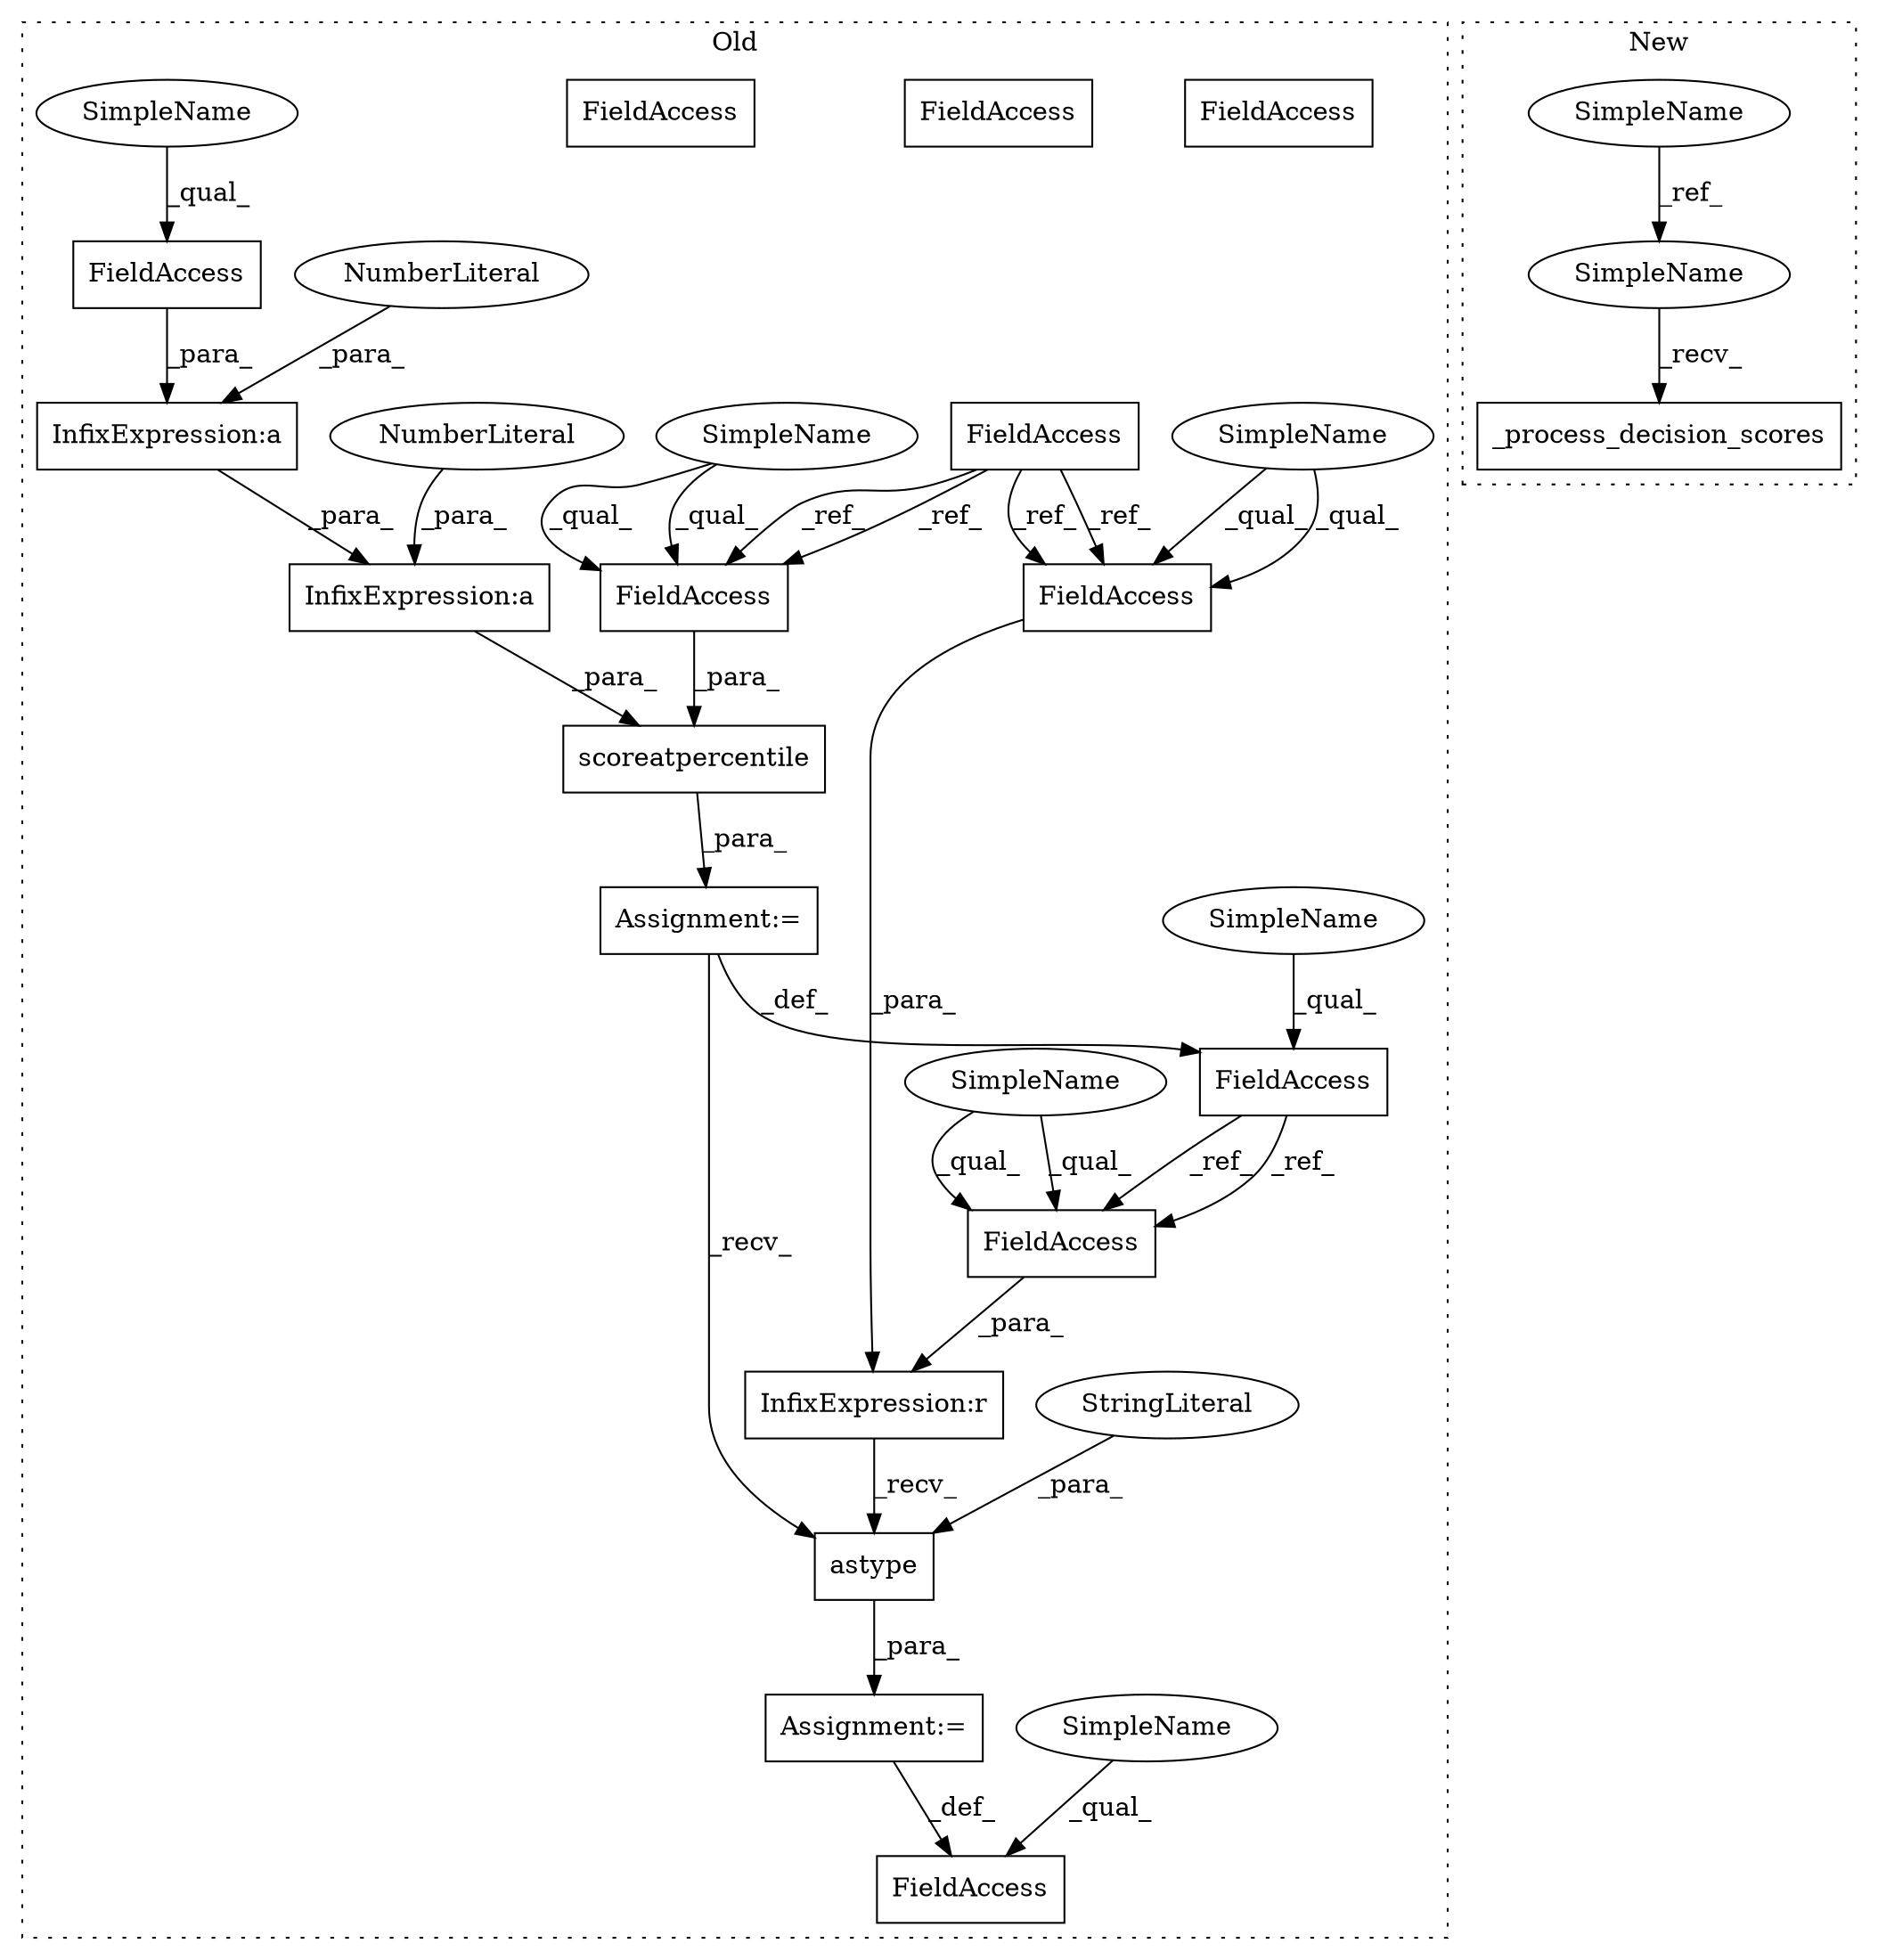 digraph G {
subgraph cluster0 {
1 [label="scoreatpercentile" a="32" s="1089,1158" l="18,1" shape="box"];
3 [label="InfixExpression:a" a="27" s="1136" l="3" shape="box"];
4 [label="InfixExpression:a" a="27" s="1131" l="3" shape="box"];
5 [label="NumberLiteral" a="34" s="1128" l="3" shape="ellipse"];
6 [label="NumberLiteral" a="34" s="1135" l="1" shape="ellipse"];
7 [label="FieldAccess" a="22" s="1165" l="11" shape="box"];
9 [label="FieldAccess" a="22" s="1139" l="18" shape="box"];
10 [label="Assignment:=" a="7" s="1176" l="1" shape="box"];
11 [label="InfixExpression:r" a="27" s="1198" l="3" shape="box"];
12 [label="FieldAccess" a="22" s="1178" l="20" shape="box"];
13 [label="FieldAccess" a="22" s="1073" l="15" shape="box"];
14 [label="FieldAccess" a="22" s="1201" l="15" shape="box"];
15 [label="astype" a="32" s="1218,1230" l="7,1" shape="box"];
16 [label="StringLiteral" a="45" s="1225" l="5" shape="ellipse"];
17 [label="Assignment:=" a="7" s="1088" l="1" shape="box"];
18 [label="FieldAccess" a="22" s="1107" l="20" shape="box"];
19 [label="FieldAccess" a="22" s="998" l="20" shape="box"];
20 [label="FieldAccess" a="22" s="1178" l="20" shape="box"];
21 [label="FieldAccess" a="22" s="1107" l="20" shape="box"];
22 [label="FieldAccess" a="22" s="1201" l="15" shape="box"];
24 [label="SimpleName" a="42" s="1201" l="4" shape="ellipse"];
25 [label="SimpleName" a="42" s="1178" l="4" shape="ellipse"];
26 [label="SimpleName" a="42" s="1165" l="4" shape="ellipse"];
27 [label="SimpleName" a="42" s="1107" l="4" shape="ellipse"];
28 [label="SimpleName" a="42" s="1073" l="4" shape="ellipse"];
29 [label="SimpleName" a="42" s="1139" l="4" shape="ellipse"];
label = "Old";
style="dotted";
}
subgraph cluster1 {
2 [label="_process_decision_scores" a="32" s="1078" l="26" shape="box"];
8 [label="SimpleName" a="42" s="864" l="4" shape="ellipse"];
23 [label="SimpleName" a="42" s="1073" l="4" shape="ellipse"];
label = "New";
style="dotted";
}
1 -> 17 [label="_para_"];
3 -> 4 [label="_para_"];
4 -> 1 [label="_para_"];
5 -> 4 [label="_para_"];
6 -> 3 [label="_para_"];
8 -> 23 [label="_ref_"];
9 -> 3 [label="_para_"];
10 -> 7 [label="_def_"];
11 -> 15 [label="_recv_"];
13 -> 22 [label="_ref_"];
13 -> 22 [label="_ref_"];
15 -> 10 [label="_para_"];
16 -> 15 [label="_para_"];
17 -> 13 [label="_def_"];
17 -> 15 [label="_recv_"];
19 -> 21 [label="_ref_"];
19 -> 21 [label="_ref_"];
19 -> 20 [label="_ref_"];
19 -> 20 [label="_ref_"];
20 -> 11 [label="_para_"];
21 -> 1 [label="_para_"];
22 -> 11 [label="_para_"];
23 -> 2 [label="_recv_"];
24 -> 22 [label="_qual_"];
24 -> 22 [label="_qual_"];
25 -> 20 [label="_qual_"];
25 -> 20 [label="_qual_"];
26 -> 7 [label="_qual_"];
27 -> 21 [label="_qual_"];
27 -> 21 [label="_qual_"];
28 -> 13 [label="_qual_"];
29 -> 9 [label="_qual_"];
}